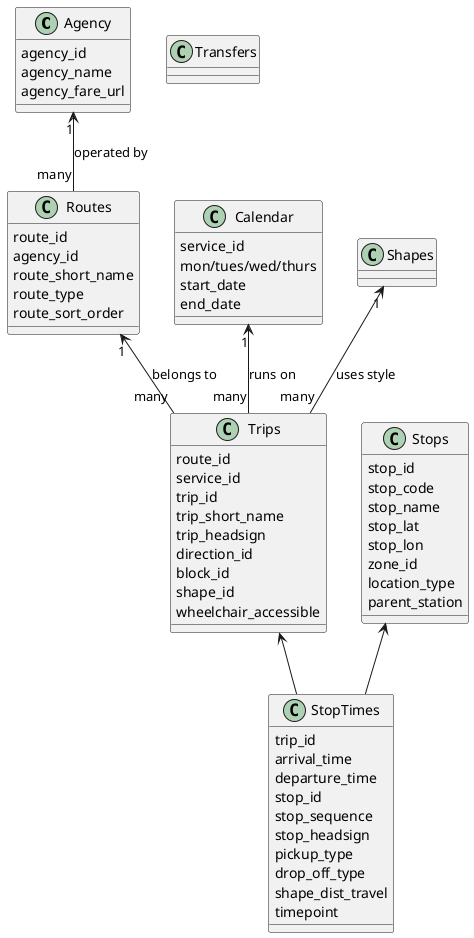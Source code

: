 @startuml
class Agency {
  agency_id
  agency_name
  agency_fare_url
}
Agency "1" <-- "many" Routes: operated by

class Stops {
  stop_id
  stop_code
  stop_name
  stop_lat
  stop_lon
  zone_id
  location_type
  parent_station
}

class Routes {
  route_id
  agency_id
  route_short_name
  route_type
  route_sort_order
}

class Calendar {
  service_id
  mon/tues/wed/thurs
  start_date
  end_date
}

class Trips {
  route_id
  service_id
  trip_id
  trip_short_name
  trip_headsign
  direction_id
  block_id
  shape_id
  wheelchair_accessible
}
Routes "1" <-- "many" Trips: belongs to
Calendar "1" <-- "many" Trips: runs on
Shapes "1" <-- "many" Trips: uses style

class StopTimes {
  trip_id
  arrival_time
  departure_time
  stop_id
  stop_sequence
  stop_headsign
  pickup_type
  drop_off_type
  shape_dist_travel
  timepoint
}
Stops <-- StopTimes
Trips <-- StopTimes

class Transfers

class Shapes
@enduml